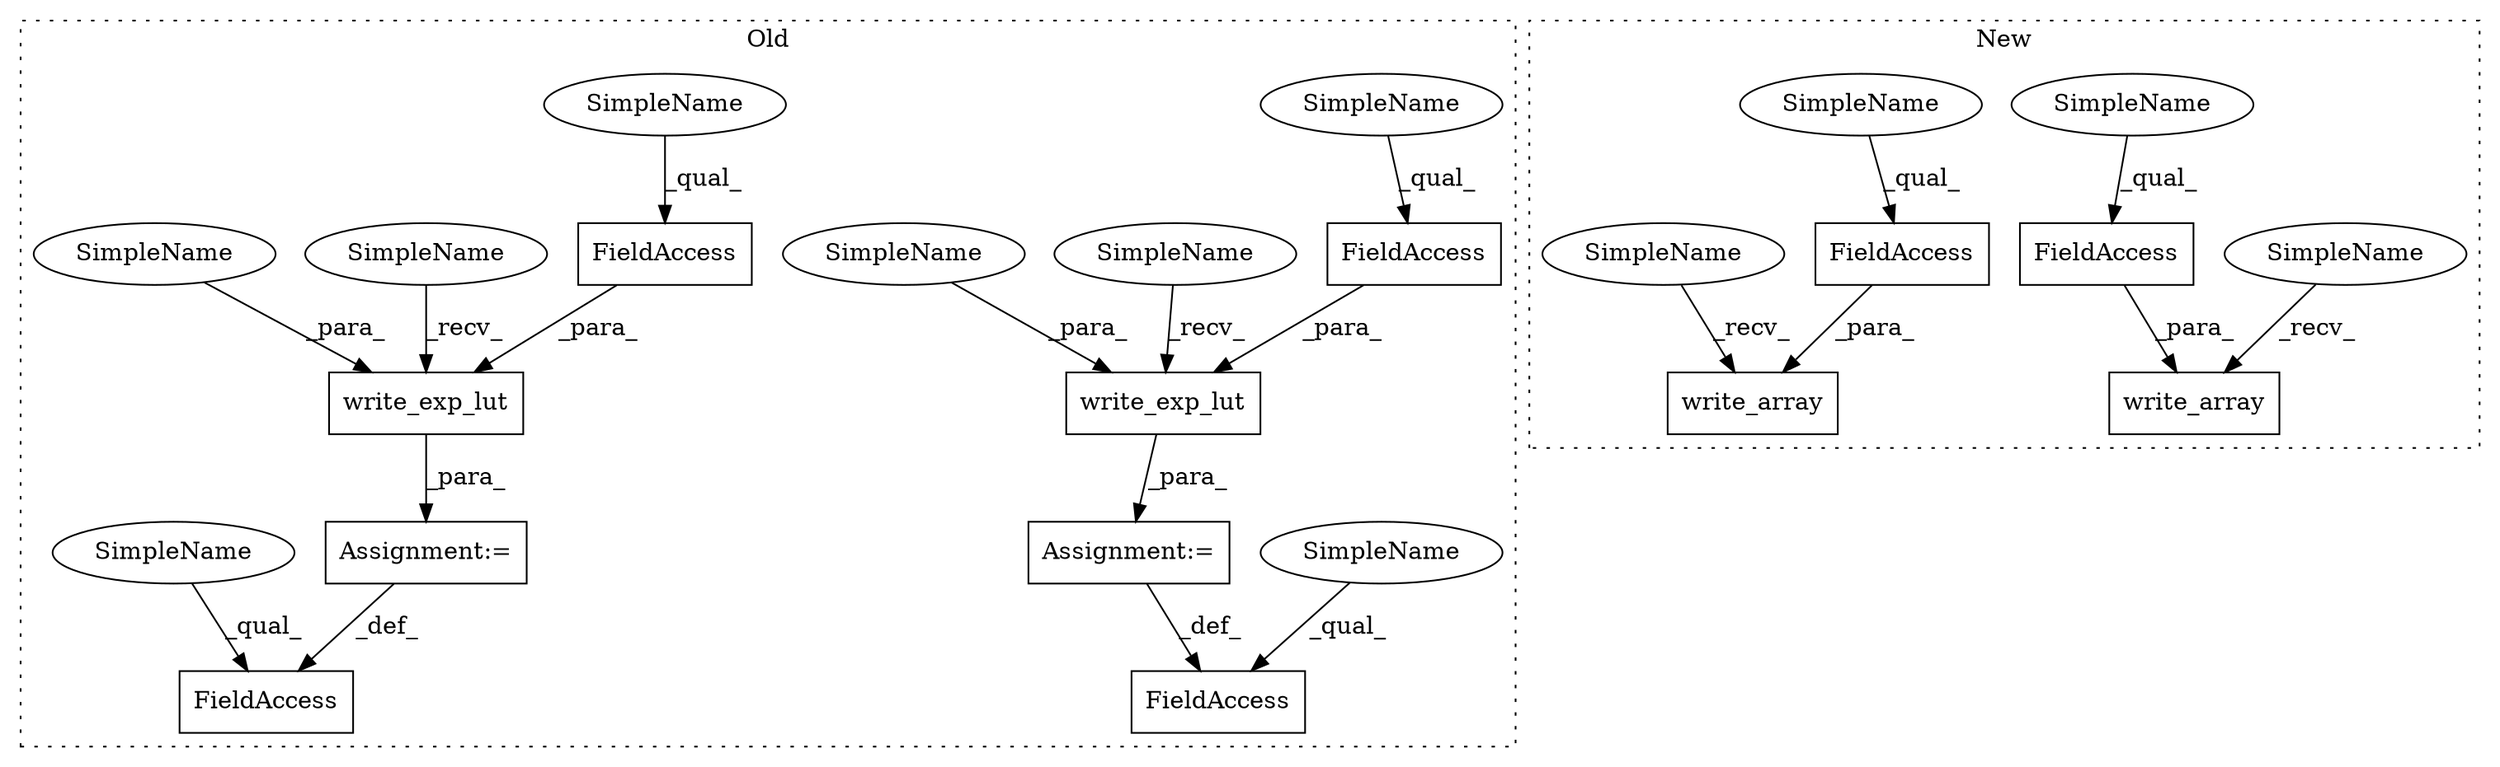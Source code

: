 digraph G {
subgraph cluster0 {
1 [label="write_exp_lut" a="32" s="3537,3605" l="14,1" shape="box"];
4 [label="FieldAccess" a="22" s="3556" l="12" shape="box"];
6 [label="write_exp_lut" a="32" s="3419,3487" l="14,1" shape="box"];
8 [label="FieldAccess" a="22" s="3438" l="12" shape="box"];
9 [label="FieldAccess" a="22" s="3494" l="23" shape="box"];
10 [label="FieldAccess" a="22" s="3376" l="23" shape="box"];
11 [label="Assignment:=" a="7" s="3517" l="1" shape="box"];
12 [label="Assignment:=" a="7" s="3399" l="1" shape="box"];
13 [label="SimpleName" a="42" s="3438" l="4" shape="ellipse"];
14 [label="SimpleName" a="42" s="3494" l="4" shape="ellipse"];
15 [label="SimpleName" a="42" s="3556" l="4" shape="ellipse"];
16 [label="SimpleName" a="42" s="3376" l="4" shape="ellipse"];
21 [label="SimpleName" a="42" s="3518" l="18" shape="ellipse"];
22 [label="SimpleName" a="42" s="3400" l="18" shape="ellipse"];
23 [label="SimpleName" a="42" s="3433" l="4" shape="ellipse"];
24 [label="SimpleName" a="42" s="3551" l="4" shape="ellipse"];
label = "Old";
style="dotted";
}
subgraph cluster1 {
2 [label="write_array" a="32" s="3203,3235" l="12,1" shape="box"];
3 [label="FieldAccess" a="22" s="3215" l="20" shape="box"];
5 [label="write_array" a="32" s="3333,3362" l="12,1" shape="box"];
7 [label="FieldAccess" a="22" s="3345" l="17" shape="box"];
17 [label="SimpleName" a="42" s="3198" l="4" shape="ellipse"];
18 [label="SimpleName" a="42" s="3328" l="4" shape="ellipse"];
19 [label="SimpleName" a="42" s="3215" l="4" shape="ellipse"];
20 [label="SimpleName" a="42" s="3345" l="4" shape="ellipse"];
label = "New";
style="dotted";
}
1 -> 11 [label="_para_"];
3 -> 2 [label="_para_"];
4 -> 1 [label="_para_"];
6 -> 12 [label="_para_"];
7 -> 5 [label="_para_"];
8 -> 6 [label="_para_"];
11 -> 9 [label="_def_"];
12 -> 10 [label="_def_"];
13 -> 8 [label="_qual_"];
14 -> 9 [label="_qual_"];
15 -> 4 [label="_qual_"];
16 -> 10 [label="_qual_"];
17 -> 2 [label="_recv_"];
18 -> 5 [label="_recv_"];
19 -> 3 [label="_qual_"];
20 -> 7 [label="_qual_"];
21 -> 1 [label="_recv_"];
22 -> 6 [label="_recv_"];
23 -> 6 [label="_para_"];
24 -> 1 [label="_para_"];
}